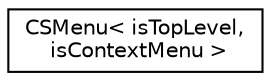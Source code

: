 digraph "Graphical Class Hierarchy"
{
  edge [fontname="Helvetica",fontsize="10",labelfontname="Helvetica",labelfontsize="10"];
  node [fontname="Helvetica",fontsize="10",shape=record];
  rankdir="LR";
  Node0 [label="CSMenu\< isTopLevel,\l isContextMenu \>",height=0.2,width=0.4,color="black", fillcolor="white", style="filled",URL="$classCSMenu.html",tooltip="A menu bar. "];
}
